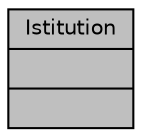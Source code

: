 digraph "Istitution"
{
 // LATEX_PDF_SIZE
  bgcolor="transparent";
  edge [fontname="Helvetica",fontsize="10",labelfontname="Helvetica",labelfontsize="10"];
  node [fontname="Helvetica",fontsize="10",shape=record];
  Node1 [label="{Istitution\n||}",height=0.2,width=0.4,color="black", fillcolor="grey75", style="filled", fontcolor="black",tooltip="Datos de Organizaciones."];
}

